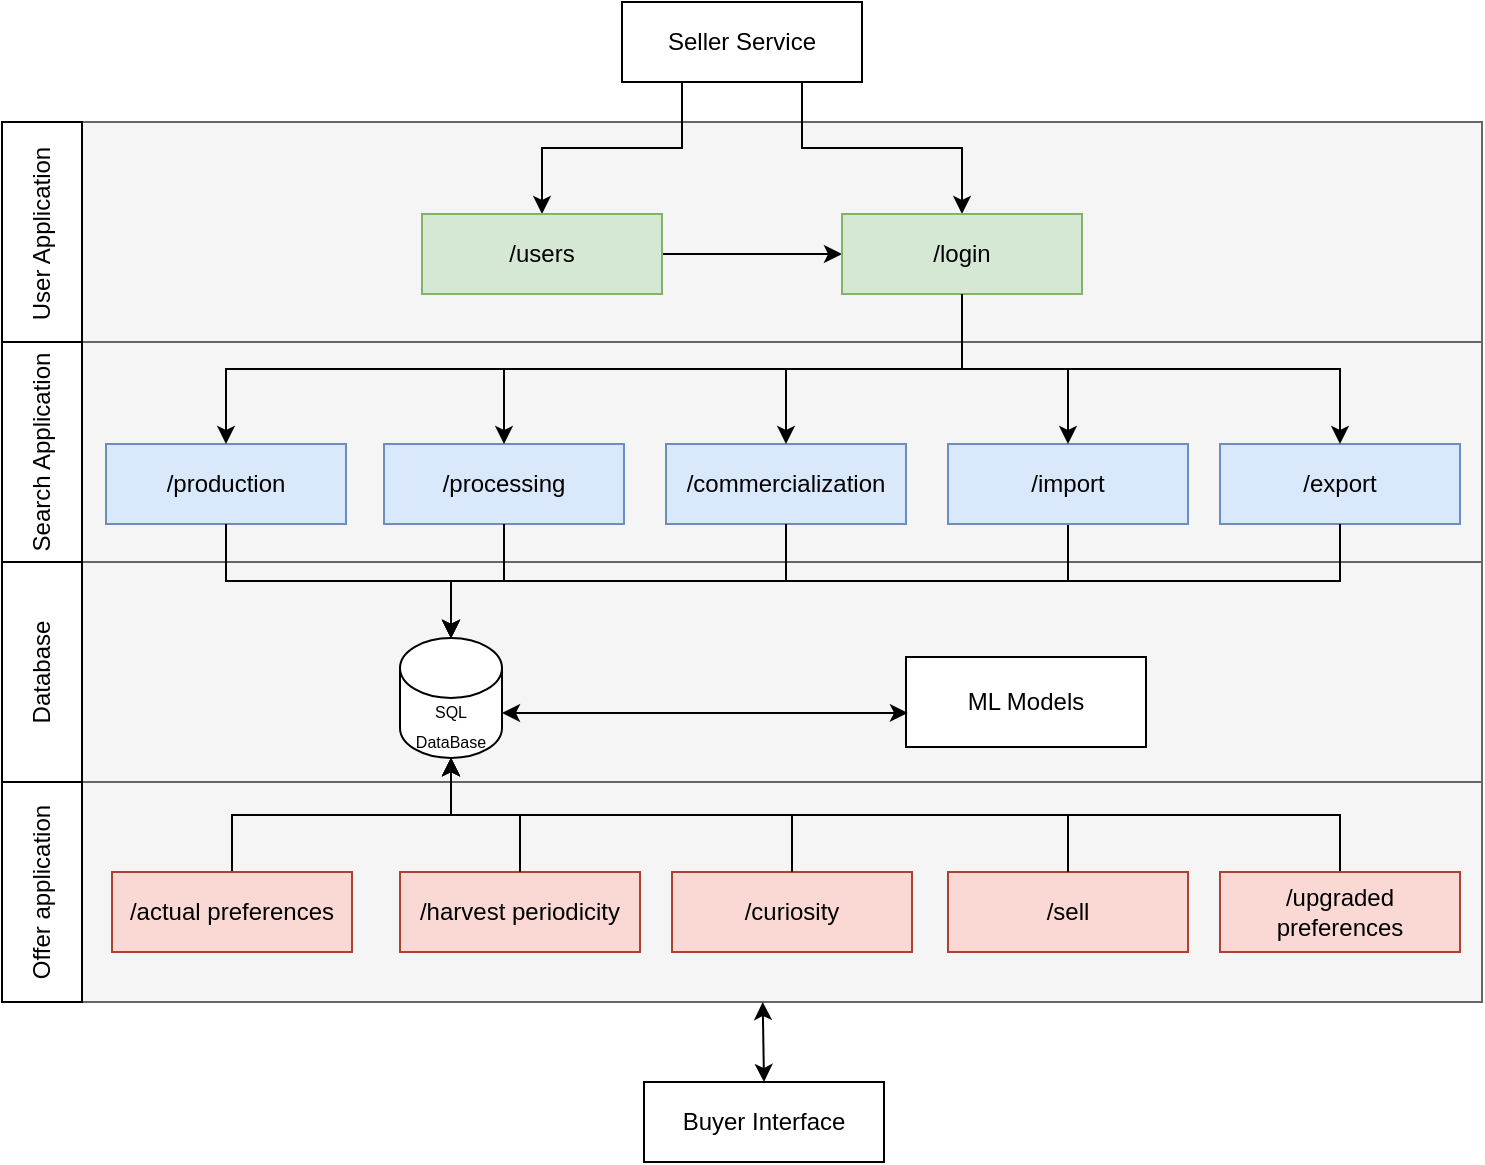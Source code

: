 <mxfile version="24.8.3">
  <diagram name="Página-1" id="5LHJuVraPrS3UK6nziLQ">
    <mxGraphModel dx="794" dy="492" grid="1" gridSize="10" guides="1" tooltips="1" connect="1" arrows="1" fold="1" page="1" pageScale="1" pageWidth="827" pageHeight="1169" math="0" shadow="0">
      <root>
        <mxCell id="0" />
        <mxCell id="1" parent="0" />
        <mxCell id="92Xdgkj3QqO3j4C-HBhY-1" value="" style="rounded=0;whiteSpace=wrap;html=1;fillColor=#f5f5f5;strokeColor=#666666;fontColor=#333333;" parent="1" vertex="1">
          <mxGeometry x="60" y="90" width="740" height="110" as="geometry" />
        </mxCell>
        <mxCell id="92Xdgkj3QqO3j4C-HBhY-2" value="" style="rounded=0;whiteSpace=wrap;html=1;fillColor=#f5f5f5;strokeColor=#666666;fontColor=#333333;" parent="1" vertex="1">
          <mxGeometry x="60" y="200" width="740" height="110" as="geometry" />
        </mxCell>
        <mxCell id="92Xdgkj3QqO3j4C-HBhY-4" value="" style="rounded=0;whiteSpace=wrap;html=1;fillColor=#f5f5f5;strokeColor=#666666;fontColor=#333333;" parent="1" vertex="1">
          <mxGeometry x="60" y="310" width="740" height="110" as="geometry" />
        </mxCell>
        <mxCell id="92Xdgkj3QqO3j4C-HBhY-17" style="edgeStyle=orthogonalEdgeStyle;rounded=0;orthogonalLoop=1;jettySize=auto;html=1;exitX=0.25;exitY=1;exitDx=0;exitDy=0;" parent="1" source="92Xdgkj3QqO3j4C-HBhY-5" target="92Xdgkj3QqO3j4C-HBhY-9" edge="1">
          <mxGeometry relative="1" as="geometry" />
        </mxCell>
        <mxCell id="92Xdgkj3QqO3j4C-HBhY-18" style="edgeStyle=orthogonalEdgeStyle;rounded=0;orthogonalLoop=1;jettySize=auto;html=1;exitX=0.75;exitY=1;exitDx=0;exitDy=0;entryX=0.5;entryY=0;entryDx=0;entryDy=0;" parent="1" source="92Xdgkj3QqO3j4C-HBhY-5" target="92Xdgkj3QqO3j4C-HBhY-10" edge="1">
          <mxGeometry relative="1" as="geometry" />
        </mxCell>
        <mxCell id="92Xdgkj3QqO3j4C-HBhY-5" value="Seller Service" style="rounded=0;whiteSpace=wrap;html=1;" parent="1" vertex="1">
          <mxGeometry x="370" y="30" width="120" height="40" as="geometry" />
        </mxCell>
        <mxCell id="92Xdgkj3QqO3j4C-HBhY-6" value="User Application" style="rounded=0;whiteSpace=wrap;html=1;rotation=-90;" parent="1" vertex="1">
          <mxGeometry x="23.75" y="126.25" width="112.5" height="40" as="geometry" />
        </mxCell>
        <mxCell id="92Xdgkj3QqO3j4C-HBhY-7" value="Search Application" style="rounded=0;whiteSpace=wrap;html=1;rotation=-90;" parent="1" vertex="1">
          <mxGeometry x="25" y="235" width="110" height="40" as="geometry" />
        </mxCell>
        <mxCell id="92Xdgkj3QqO3j4C-HBhY-8" value="Database" style="rounded=0;whiteSpace=wrap;html=1;rotation=-90;" parent="1" vertex="1">
          <mxGeometry x="25" y="345" width="110" height="40" as="geometry" />
        </mxCell>
        <mxCell id="92Xdgkj3QqO3j4C-HBhY-19" style="edgeStyle=orthogonalEdgeStyle;rounded=0;orthogonalLoop=1;jettySize=auto;html=1;exitX=1;exitY=0.5;exitDx=0;exitDy=0;entryX=0;entryY=0.5;entryDx=0;entryDy=0;" parent="1" source="92Xdgkj3QqO3j4C-HBhY-9" target="92Xdgkj3QqO3j4C-HBhY-10" edge="1">
          <mxGeometry relative="1" as="geometry" />
        </mxCell>
        <mxCell id="92Xdgkj3QqO3j4C-HBhY-9" value="/users" style="rounded=0;whiteSpace=wrap;html=1;fillColor=#d5e8d4;strokeColor=#82b366;" parent="1" vertex="1">
          <mxGeometry x="270" y="136" width="120" height="40" as="geometry" />
        </mxCell>
        <mxCell id="92Xdgkj3QqO3j4C-HBhY-10" value="/login" style="rounded=0;whiteSpace=wrap;html=1;fillColor=#d5e8d4;strokeColor=#82b366;" parent="1" vertex="1">
          <mxGeometry x="480" y="136" width="120" height="40" as="geometry" />
        </mxCell>
        <mxCell id="92Xdgkj3QqO3j4C-HBhY-11" value="/production" style="rounded=0;whiteSpace=wrap;html=1;fillColor=#dae8fc;strokeColor=#6c8ebf;" parent="1" vertex="1">
          <mxGeometry x="112" y="251" width="120" height="40" as="geometry" />
        </mxCell>
        <mxCell id="92Xdgkj3QqO3j4C-HBhY-12" value="/processing" style="rounded=0;whiteSpace=wrap;html=1;fillColor=#dae8fc;strokeColor=#6c8ebf;" parent="1" vertex="1">
          <mxGeometry x="251" y="251" width="120" height="40" as="geometry" />
        </mxCell>
        <mxCell id="92Xdgkj3QqO3j4C-HBhY-14" value="/commercialization" style="rounded=0;whiteSpace=wrap;html=1;fillColor=#dae8fc;strokeColor=#6c8ebf;" parent="1" vertex="1">
          <mxGeometry x="392" y="251" width="120" height="40" as="geometry" />
        </mxCell>
        <mxCell id="92Xdgkj3QqO3j4C-HBhY-44" style="edgeStyle=orthogonalEdgeStyle;rounded=0;orthogonalLoop=1;jettySize=auto;html=1;exitX=0.5;exitY=1;exitDx=0;exitDy=0;" parent="1" source="92Xdgkj3QqO3j4C-HBhY-15" target="92Xdgkj3QqO3j4C-HBhY-27" edge="1">
          <mxGeometry relative="1" as="geometry" />
        </mxCell>
        <mxCell id="92Xdgkj3QqO3j4C-HBhY-15" value="/import" style="rounded=0;whiteSpace=wrap;html=1;fillColor=#dae8fc;strokeColor=#6c8ebf;" parent="1" vertex="1">
          <mxGeometry x="533" y="251" width="120" height="40" as="geometry" />
        </mxCell>
        <mxCell id="92Xdgkj3QqO3j4C-HBhY-20" style="edgeStyle=orthogonalEdgeStyle;rounded=0;orthogonalLoop=1;jettySize=auto;html=1;exitX=0.5;exitY=1;exitDx=0;exitDy=0;entryX=0.5;entryY=0;entryDx=0;entryDy=0;" parent="1" source="92Xdgkj3QqO3j4C-HBhY-10" target="92Xdgkj3QqO3j4C-HBhY-11" edge="1">
          <mxGeometry relative="1" as="geometry">
            <mxPoint x="470" y="80" as="sourcePoint" />
            <mxPoint x="550" y="130" as="targetPoint" />
          </mxGeometry>
        </mxCell>
        <mxCell id="92Xdgkj3QqO3j4C-HBhY-21" style="edgeStyle=orthogonalEdgeStyle;rounded=0;orthogonalLoop=1;jettySize=auto;html=1;exitX=0.5;exitY=1;exitDx=0;exitDy=0;entryX=0.5;entryY=0;entryDx=0;entryDy=0;" parent="1" source="92Xdgkj3QqO3j4C-HBhY-10" target="92Xdgkj3QqO3j4C-HBhY-12" edge="1">
          <mxGeometry relative="1" as="geometry">
            <mxPoint x="490" y="170" as="sourcePoint" />
            <mxPoint x="250" y="245" as="targetPoint" />
          </mxGeometry>
        </mxCell>
        <mxCell id="92Xdgkj3QqO3j4C-HBhY-22" style="edgeStyle=orthogonalEdgeStyle;rounded=0;orthogonalLoop=1;jettySize=auto;html=1;exitX=0.5;exitY=1;exitDx=0;exitDy=0;" parent="1" source="92Xdgkj3QqO3j4C-HBhY-10" target="92Xdgkj3QqO3j4C-HBhY-14" edge="1">
          <mxGeometry relative="1" as="geometry">
            <mxPoint x="520" y="170" as="sourcePoint" />
            <mxPoint x="400" y="245" as="targetPoint" />
          </mxGeometry>
        </mxCell>
        <mxCell id="92Xdgkj3QqO3j4C-HBhY-24" style="edgeStyle=orthogonalEdgeStyle;rounded=0;orthogonalLoop=1;jettySize=auto;html=1;exitX=0.5;exitY=1;exitDx=0;exitDy=0;entryX=0.5;entryY=0;entryDx=0;entryDy=0;" parent="1" source="92Xdgkj3QqO3j4C-HBhY-10" target="92Xdgkj3QqO3j4C-HBhY-15" edge="1">
          <mxGeometry relative="1" as="geometry">
            <mxPoint x="550" y="170" as="sourcePoint" />
            <mxPoint x="550" y="245" as="targetPoint" />
          </mxGeometry>
        </mxCell>
        <mxCell id="92Xdgkj3QqO3j4C-HBhY-25" value="/export" style="rounded=0;whiteSpace=wrap;html=1;fillColor=#dae8fc;strokeColor=#6c8ebf;" parent="1" vertex="1">
          <mxGeometry x="669" y="251" width="120" height="40" as="geometry" />
        </mxCell>
        <mxCell id="92Xdgkj3QqO3j4C-HBhY-26" style="edgeStyle=orthogonalEdgeStyle;rounded=0;orthogonalLoop=1;jettySize=auto;html=1;exitX=0.5;exitY=1;exitDx=0;exitDy=0;entryX=0.5;entryY=0;entryDx=0;entryDy=0;" parent="1" source="92Xdgkj3QqO3j4C-HBhY-10" target="92Xdgkj3QqO3j4C-HBhY-25" edge="1">
          <mxGeometry relative="1" as="geometry">
            <mxPoint x="550" y="190" as="sourcePoint" />
            <mxPoint x="468" y="261" as="targetPoint" />
          </mxGeometry>
        </mxCell>
        <mxCell id="92Xdgkj3QqO3j4C-HBhY-27" value="&lt;font style=&quot;font-size: 8px;&quot;&gt;SQL DataBase&lt;/font&gt;" style="shape=cylinder3;whiteSpace=wrap;html=1;boundedLbl=1;backgroundOutline=1;size=15;" parent="1" vertex="1">
          <mxGeometry x="259" y="348" width="51" height="60" as="geometry" />
        </mxCell>
        <mxCell id="92Xdgkj3QqO3j4C-HBhY-30" value="ML Models" style="rounded=0;whiteSpace=wrap;html=1;" parent="1" vertex="1">
          <mxGeometry x="512" y="357.5" width="120" height="45" as="geometry" />
        </mxCell>
        <mxCell id="92Xdgkj3QqO3j4C-HBhY-31" value="" style="rounded=0;whiteSpace=wrap;html=1;fillColor=#f5f5f5;strokeColor=#666666;fontColor=#333333;" parent="1" vertex="1">
          <mxGeometry x="60" y="420" width="740" height="110" as="geometry" />
        </mxCell>
        <mxCell id="92Xdgkj3QqO3j4C-HBhY-32" value="Offer application" style="rounded=0;whiteSpace=wrap;html=1;rotation=-90;" parent="1" vertex="1">
          <mxGeometry x="25" y="455" width="110" height="40" as="geometry" />
        </mxCell>
        <mxCell id="92Xdgkj3QqO3j4C-HBhY-33" value="Buyer Interface" style="rounded=0;whiteSpace=wrap;html=1;" parent="1" vertex="1">
          <mxGeometry x="381" y="570" width="120" height="40" as="geometry" />
        </mxCell>
        <mxCell id="92Xdgkj3QqO3j4C-HBhY-34" value="/harvest periodicity" style="rounded=0;whiteSpace=wrap;html=1;fillColor=#fad9d5;strokeColor=#ae4132;" parent="1" vertex="1">
          <mxGeometry x="259" y="465" width="120" height="40" as="geometry" />
        </mxCell>
        <mxCell id="92Xdgkj3QqO3j4C-HBhY-50" style="edgeStyle=orthogonalEdgeStyle;rounded=0;orthogonalLoop=1;jettySize=auto;html=1;exitX=0.5;exitY=0;exitDx=0;exitDy=0;" parent="1" source="92Xdgkj3QqO3j4C-HBhY-35" target="92Xdgkj3QqO3j4C-HBhY-27" edge="1">
          <mxGeometry relative="1" as="geometry" />
        </mxCell>
        <mxCell id="92Xdgkj3QqO3j4C-HBhY-35" value="/actual preferences" style="rounded=0;whiteSpace=wrap;html=1;fillColor=#fad9d5;strokeColor=#ae4132;" parent="1" vertex="1">
          <mxGeometry x="115" y="465" width="120" height="40" as="geometry" />
        </mxCell>
        <mxCell id="92Xdgkj3QqO3j4C-HBhY-36" value="/curiosity" style="rounded=0;whiteSpace=wrap;html=1;fillColor=#fad9d5;strokeColor=#ae4132;" parent="1" vertex="1">
          <mxGeometry x="395" y="465" width="120" height="40" as="geometry" />
        </mxCell>
        <mxCell id="92Xdgkj3QqO3j4C-HBhY-57" style="edgeStyle=orthogonalEdgeStyle;rounded=0;orthogonalLoop=1;jettySize=auto;html=1;exitX=0.5;exitY=0;exitDx=0;exitDy=0;" parent="1" source="92Xdgkj3QqO3j4C-HBhY-37" target="92Xdgkj3QqO3j4C-HBhY-27" edge="1">
          <mxGeometry relative="1" as="geometry" />
        </mxCell>
        <mxCell id="92Xdgkj3QqO3j4C-HBhY-37" value="/upgraded preferences" style="rounded=0;whiteSpace=wrap;html=1;fillColor=#fad9d5;strokeColor=#ae4132;" parent="1" vertex="1">
          <mxGeometry x="669" y="465" width="120" height="40" as="geometry" />
        </mxCell>
        <mxCell id="92Xdgkj3QqO3j4C-HBhY-38" value="/sell" style="rounded=0;whiteSpace=wrap;html=1;fillColor=#fad9d5;strokeColor=#ae4132;" parent="1" vertex="1">
          <mxGeometry x="533" y="465" width="120" height="40" as="geometry" />
        </mxCell>
        <mxCell id="92Xdgkj3QqO3j4C-HBhY-39" style="edgeStyle=orthogonalEdgeStyle;rounded=0;orthogonalLoop=1;jettySize=auto;html=1;exitX=0.5;exitY=1;exitDx=0;exitDy=0;entryX=0.5;entryY=0;entryDx=0;entryDy=0;entryPerimeter=0;" parent="1" source="92Xdgkj3QqO3j4C-HBhY-11" target="92Xdgkj3QqO3j4C-HBhY-27" edge="1">
          <mxGeometry relative="1" as="geometry" />
        </mxCell>
        <mxCell id="92Xdgkj3QqO3j4C-HBhY-40" style="edgeStyle=orthogonalEdgeStyle;rounded=0;orthogonalLoop=1;jettySize=auto;html=1;entryX=0.5;entryY=0;entryDx=0;entryDy=0;entryPerimeter=0;" parent="1" source="92Xdgkj3QqO3j4C-HBhY-12" target="92Xdgkj3QqO3j4C-HBhY-27" edge="1">
          <mxGeometry relative="1" as="geometry" />
        </mxCell>
        <mxCell id="92Xdgkj3QqO3j4C-HBhY-41" style="edgeStyle=orthogonalEdgeStyle;rounded=0;orthogonalLoop=1;jettySize=auto;html=1;exitX=0.5;exitY=1;exitDx=0;exitDy=0;entryX=0.5;entryY=0;entryDx=0;entryDy=0;entryPerimeter=0;" parent="1" source="92Xdgkj3QqO3j4C-HBhY-14" target="92Xdgkj3QqO3j4C-HBhY-27" edge="1">
          <mxGeometry relative="1" as="geometry" />
        </mxCell>
        <mxCell id="92Xdgkj3QqO3j4C-HBhY-43" style="edgeStyle=orthogonalEdgeStyle;rounded=0;orthogonalLoop=1;jettySize=auto;html=1;exitX=0.5;exitY=1;exitDx=0;exitDy=0;entryX=0.5;entryY=0;entryDx=0;entryDy=0;entryPerimeter=0;" parent="1" source="92Xdgkj3QqO3j4C-HBhY-25" target="92Xdgkj3QqO3j4C-HBhY-27" edge="1">
          <mxGeometry relative="1" as="geometry" />
        </mxCell>
        <mxCell id="92Xdgkj3QqO3j4C-HBhY-47" value="" style="endArrow=classic;startArrow=classic;html=1;rounded=0;exitX=1;exitY=0;exitDx=0;exitDy=37.5;exitPerimeter=0;entryX=0.008;entryY=0.621;entryDx=0;entryDy=0;entryPerimeter=0;" parent="1" source="92Xdgkj3QqO3j4C-HBhY-27" target="92Xdgkj3QqO3j4C-HBhY-30" edge="1">
          <mxGeometry width="50" height="50" relative="1" as="geometry">
            <mxPoint x="415" y="405" as="sourcePoint" />
            <mxPoint x="465" y="355" as="targetPoint" />
          </mxGeometry>
        </mxCell>
        <mxCell id="92Xdgkj3QqO3j4C-HBhY-48" value="" style="endArrow=classic;startArrow=classic;html=1;rounded=0;exitX=0.5;exitY=0;exitDx=0;exitDy=0;entryX=0.514;entryY=1;entryDx=0;entryDy=0;entryPerimeter=0;" parent="1" source="92Xdgkj3QqO3j4C-HBhY-33" target="92Xdgkj3QqO3j4C-HBhY-31" edge="1">
          <mxGeometry width="50" height="50" relative="1" as="geometry">
            <mxPoint x="320" y="398" as="sourcePoint" />
            <mxPoint x="523" y="395" as="targetPoint" />
          </mxGeometry>
        </mxCell>
        <mxCell id="92Xdgkj3QqO3j4C-HBhY-52" style="edgeStyle=orthogonalEdgeStyle;rounded=0;orthogonalLoop=1;jettySize=auto;html=1;entryX=0.5;entryY=1;entryDx=0;entryDy=0;entryPerimeter=0;" parent="1" source="92Xdgkj3QqO3j4C-HBhY-34" target="92Xdgkj3QqO3j4C-HBhY-27" edge="1">
          <mxGeometry relative="1" as="geometry" />
        </mxCell>
        <mxCell id="92Xdgkj3QqO3j4C-HBhY-54" style="edgeStyle=orthogonalEdgeStyle;rounded=0;orthogonalLoop=1;jettySize=auto;html=1;exitX=0.5;exitY=0;exitDx=0;exitDy=0;entryX=0.5;entryY=1;entryDx=0;entryDy=0;entryPerimeter=0;" parent="1" source="92Xdgkj3QqO3j4C-HBhY-36" target="92Xdgkj3QqO3j4C-HBhY-27" edge="1">
          <mxGeometry relative="1" as="geometry" />
        </mxCell>
        <mxCell id="92Xdgkj3QqO3j4C-HBhY-55" style="edgeStyle=orthogonalEdgeStyle;rounded=0;orthogonalLoop=1;jettySize=auto;html=1;exitX=0.5;exitY=0;exitDx=0;exitDy=0;entryX=0.5;entryY=1;entryDx=0;entryDy=0;entryPerimeter=0;" parent="1" source="92Xdgkj3QqO3j4C-HBhY-38" target="92Xdgkj3QqO3j4C-HBhY-27" edge="1">
          <mxGeometry relative="1" as="geometry" />
        </mxCell>
      </root>
    </mxGraphModel>
  </diagram>
</mxfile>
